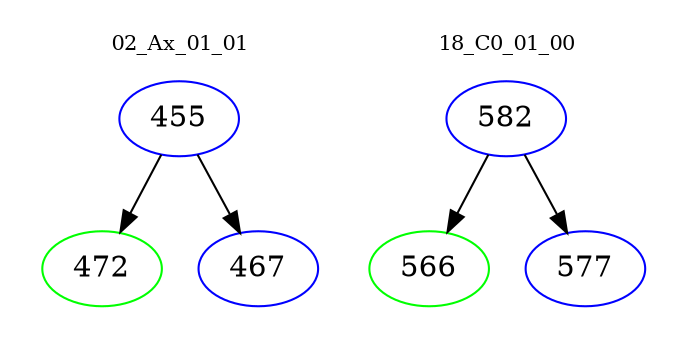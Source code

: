 digraph{
subgraph cluster_0 {
color = white
label = "02_Ax_01_01";
fontsize=10;
T0_455 [label="455", color="blue"]
T0_455 -> T0_472 [color="black"]
T0_472 [label="472", color="green"]
T0_455 -> T0_467 [color="black"]
T0_467 [label="467", color="blue"]
}
subgraph cluster_1 {
color = white
label = "18_C0_01_00";
fontsize=10;
T1_582 [label="582", color="blue"]
T1_582 -> T1_566 [color="black"]
T1_566 [label="566", color="green"]
T1_582 -> T1_577 [color="black"]
T1_577 [label="577", color="blue"]
}
}
